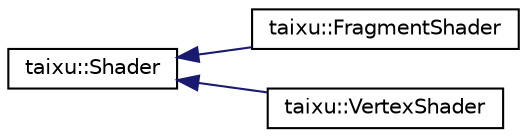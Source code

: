 digraph "Graphical Class Hierarchy"
{
 // LATEX_PDF_SIZE
  edge [fontname="Helvetica",fontsize="10",labelfontname="Helvetica",labelfontsize="10"];
  node [fontname="Helvetica",fontsize="10",shape=record];
  rankdir="LR";
  Node0 [label="taixu::Shader",height=0.2,width=0.4,color="black", fillcolor="white", style="filled",URL="$classtaixu_1_1Shader.html",tooltip=" "];
  Node0 -> Node1 [dir="back",color="midnightblue",fontsize="10",style="solid",fontname="Helvetica"];
  Node1 [label="taixu::FragmentShader",height=0.2,width=0.4,color="black", fillcolor="white", style="filled",URL="$classtaixu_1_1FragmentShader.html",tooltip=" "];
  Node0 -> Node2 [dir="back",color="midnightblue",fontsize="10",style="solid",fontname="Helvetica"];
  Node2 [label="taixu::VertexShader",height=0.2,width=0.4,color="black", fillcolor="white", style="filled",URL="$classtaixu_1_1VertexShader.html",tooltip=" "];
}
